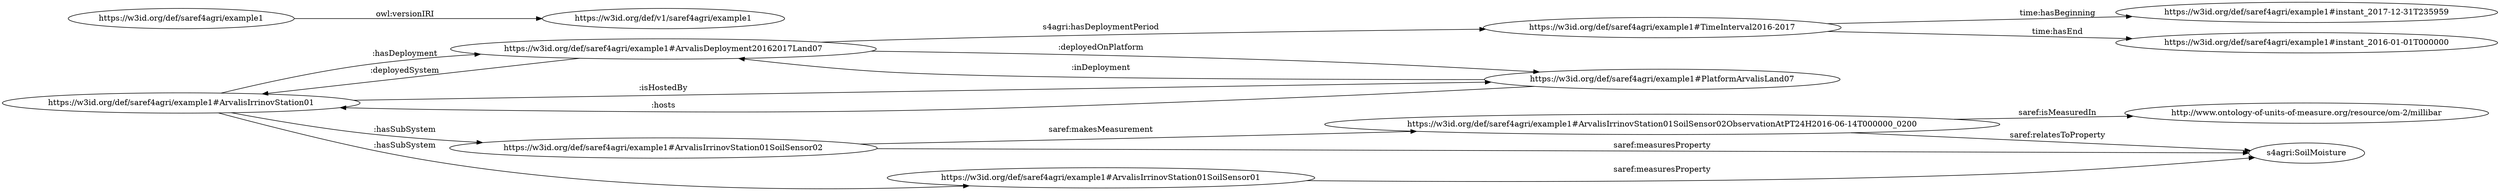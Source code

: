 digraph ar2dtool_diagram { 
rankdir=LR;
size="1501"
	"https://w3id.org/def/saref4agri/example1#ArvalisIrrinovStation01SoilSensor02" -> "https://w3id.org/def/saref4agri/example1#ArvalisIrrinovStation01SoilSensor02ObservationAtPT24H2016-06-14T000000_0200" [ label = "saref:makesMeasurement" ];
	"https://w3id.org/def/saref4agri/example1#ArvalisIrrinovStation01SoilSensor02" -> "s4agri:SoilMoisture" [ label = "saref:measuresProperty" ];
	"https://w3id.org/def/saref4agri/example1#TimeInterval2016-2017" -> "https://w3id.org/def/saref4agri/example1#instant_2017-12-31T235959" [ label = "time:hasBeginning" ];
	"https://w3id.org/def/saref4agri/example1#TimeInterval2016-2017" -> "https://w3id.org/def/saref4agri/example1#instant_2016-01-01T000000" [ label = "time:hasEnd" ];
	"https://w3id.org/def/saref4agri/example1#ArvalisIrrinovStation01SoilSensor02ObservationAtPT24H2016-06-14T000000_0200" -> "s4agri:SoilMoisture" [ label = "saref:relatesToProperty" ];
	"https://w3id.org/def/saref4agri/example1#ArvalisIrrinovStation01SoilSensor02ObservationAtPT24H2016-06-14T000000_0200" -> "http://www.ontology-of-units-of-measure.org/resource/om-2/millibar" [ label = "saref:isMeasuredIn" ];
	"https://w3id.org/def/saref4agri/example1#ArvalisDeployment20162017Land07" -> "https://w3id.org/def/saref4agri/example1#TimeInterval2016-2017" [ label = "s4agri:hasDeploymentPeriod" ];
	"https://w3id.org/def/saref4agri/example1#ArvalisDeployment20162017Land07" -> "https://w3id.org/def/saref4agri/example1#ArvalisIrrinovStation01" [ label = ":deployedSystem" ];
	"https://w3id.org/def/saref4agri/example1#ArvalisDeployment20162017Land07" -> "https://w3id.org/def/saref4agri/example1#PlatformArvalisLand07" [ label = ":deployedOnPlatform" ];
	"https://w3id.org/def/saref4agri/example1" -> "https://w3id.org/def/v1/saref4agri/example1" [ label = "owl:versionIRI" ];
	"https://w3id.org/def/saref4agri/example1#ArvalisIrrinovStation01SoilSensor01" -> "s4agri:SoilMoisture" [ label = "saref:measuresProperty" ];
	"https://w3id.org/def/saref4agri/example1#PlatformArvalisLand07" -> "https://w3id.org/def/saref4agri/example1#ArvalisDeployment20162017Land07" [ label = ":inDeployment" ];
	"https://w3id.org/def/saref4agri/example1#PlatformArvalisLand07" -> "https://w3id.org/def/saref4agri/example1#ArvalisIrrinovStation01" [ label = ":hosts" ];
	"https://w3id.org/def/saref4agri/example1#ArvalisIrrinovStation01" -> "https://w3id.org/def/saref4agri/example1#ArvalisIrrinovStation01SoilSensor02" [ label = ":hasSubSystem" ];
	"https://w3id.org/def/saref4agri/example1#ArvalisIrrinovStation01" -> "https://w3id.org/def/saref4agri/example1#ArvalisIrrinovStation01SoilSensor01" [ label = ":hasSubSystem" ];
	"https://w3id.org/def/saref4agri/example1#ArvalisIrrinovStation01" -> "https://w3id.org/def/saref4agri/example1#ArvalisDeployment20162017Land07" [ label = ":hasDeployment" ];
	"https://w3id.org/def/saref4agri/example1#ArvalisIrrinovStation01" -> "https://w3id.org/def/saref4agri/example1#PlatformArvalisLand07" [ label = ":isHostedBy" ];

}
